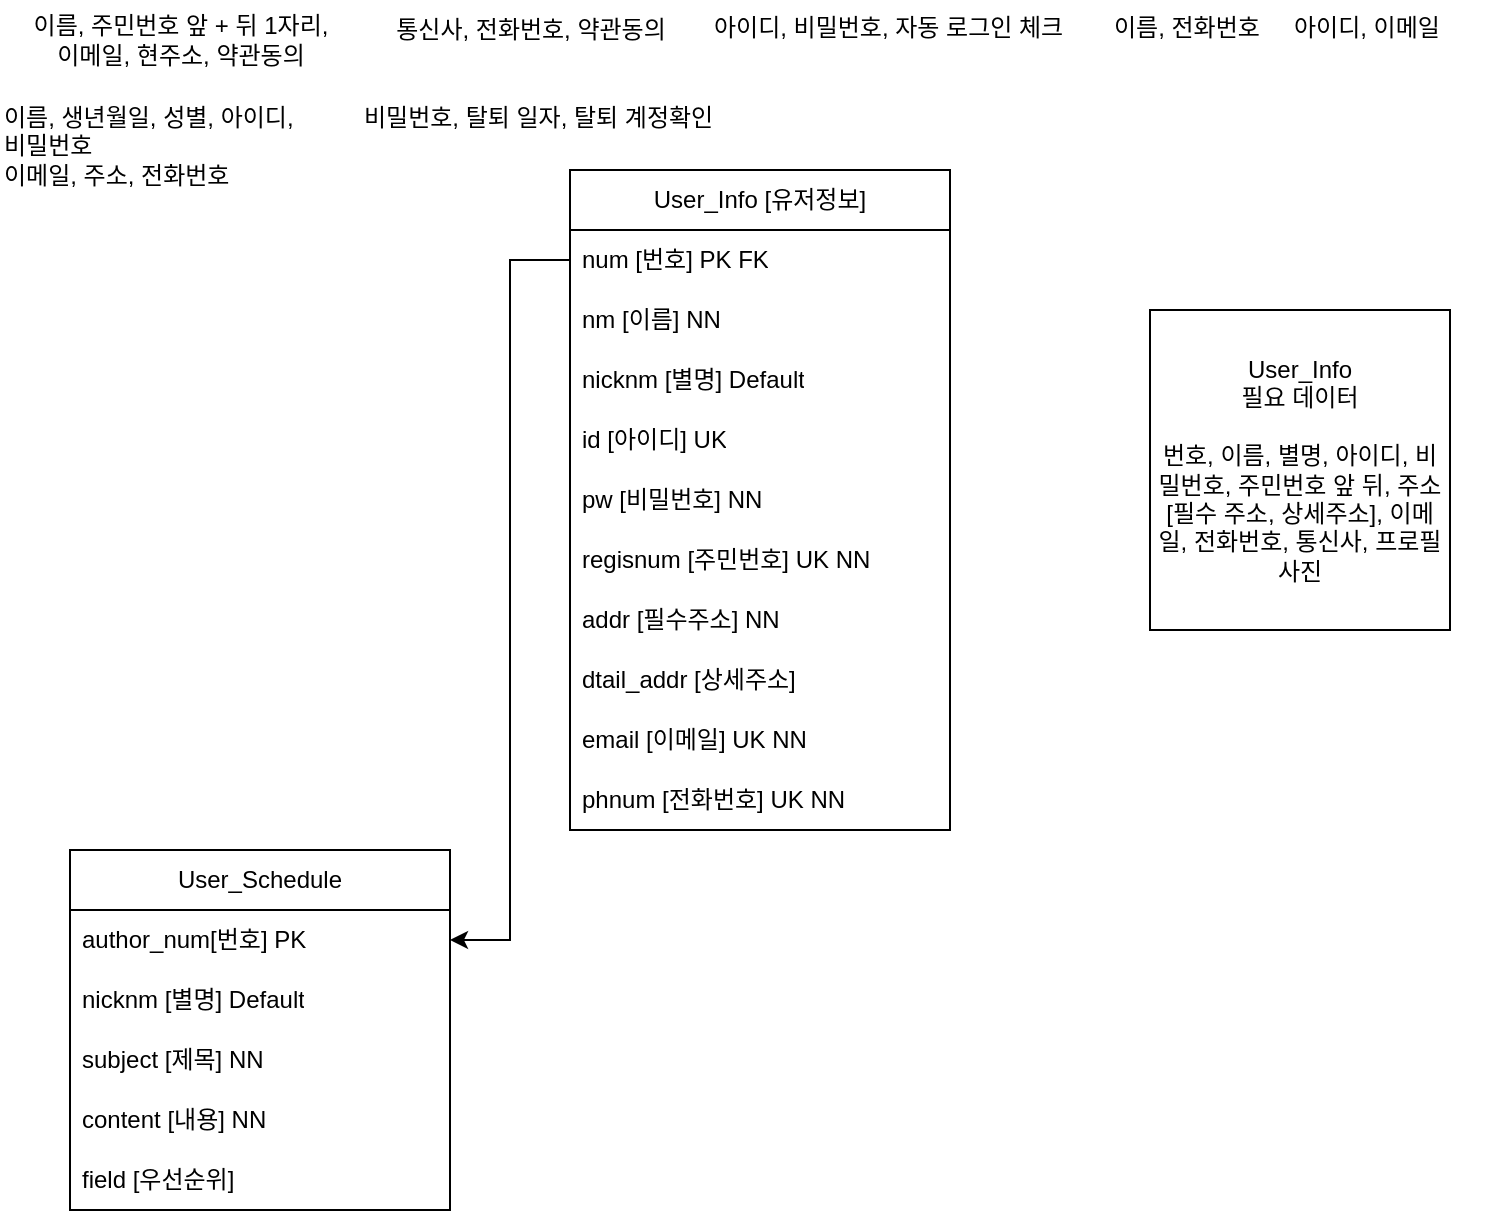 <mxfile version="24.7.17">
  <diagram name="페이지-1" id="YMai1YUVfUBF3lLc7sM1">
    <mxGraphModel dx="989" dy="610" grid="1" gridSize="10" guides="1" tooltips="1" connect="1" arrows="1" fold="1" page="1" pageScale="1" pageWidth="827" pageHeight="1169" math="0" shadow="0">
      <root>
        <mxCell id="0" />
        <mxCell id="1" parent="0" />
        <mxCell id="S7mDRHHhHcW8NyFeJlAd-3" value="User_Info [유저정보]" style="swimlane;fontStyle=0;childLayout=stackLayout;horizontal=1;startSize=30;horizontalStack=0;resizeParent=1;resizeParentMax=0;resizeLast=0;collapsible=1;marginBottom=0;whiteSpace=wrap;html=1;movable=1;resizable=1;rotatable=1;deletable=1;editable=1;locked=0;connectable=1;" parent="1" vertex="1">
          <mxGeometry x="300" y="90" width="190" height="330" as="geometry" />
        </mxCell>
        <mxCell id="S7mDRHHhHcW8NyFeJlAd-4" value="num [번호] PK FK" style="text;strokeColor=none;fillColor=none;align=left;verticalAlign=middle;spacingLeft=4;spacingRight=4;overflow=hidden;points=[[0,0.5],[1,0.5]];portConstraint=eastwest;rotatable=0;whiteSpace=wrap;html=1;" parent="S7mDRHHhHcW8NyFeJlAd-3" vertex="1">
          <mxGeometry y="30" width="190" height="30" as="geometry" />
        </mxCell>
        <mxCell id="S7mDRHHhHcW8NyFeJlAd-31" value="nm [이름] NN" style="text;strokeColor=none;fillColor=none;align=left;verticalAlign=middle;spacingLeft=4;spacingRight=4;overflow=hidden;points=[[0,0.5],[1,0.5]];portConstraint=eastwest;rotatable=0;whiteSpace=wrap;html=1;" parent="S7mDRHHhHcW8NyFeJlAd-3" vertex="1">
          <mxGeometry y="60" width="190" height="30" as="geometry" />
        </mxCell>
        <mxCell id="S7mDRHHhHcW8NyFeJlAd-27" value="nicknm [별명] Default" style="text;strokeColor=none;fillColor=none;align=left;verticalAlign=middle;spacingLeft=4;spacingRight=4;overflow=hidden;points=[[0,0.5],[1,0.5]];portConstraint=eastwest;rotatable=0;whiteSpace=wrap;html=1;" parent="S7mDRHHhHcW8NyFeJlAd-3" vertex="1">
          <mxGeometry y="90" width="190" height="30" as="geometry" />
        </mxCell>
        <mxCell id="S7mDRHHhHcW8NyFeJlAd-28" value="id [아이디] UK" style="text;strokeColor=none;fillColor=none;align=left;verticalAlign=middle;spacingLeft=4;spacingRight=4;overflow=hidden;points=[[0,0.5],[1,0.5]];portConstraint=eastwest;rotatable=0;whiteSpace=wrap;html=1;" parent="S7mDRHHhHcW8NyFeJlAd-3" vertex="1">
          <mxGeometry y="120" width="190" height="30" as="geometry" />
        </mxCell>
        <mxCell id="S7mDRHHhHcW8NyFeJlAd-29" value="pw&lt;span style=&quot;background-color: initial;&quot;&gt;&amp;nbsp;[비밀번호] NN&lt;/span&gt;" style="text;strokeColor=none;fillColor=none;align=left;verticalAlign=middle;spacingLeft=4;spacingRight=4;overflow=hidden;points=[[0,0.5],[1,0.5]];portConstraint=eastwest;rotatable=0;whiteSpace=wrap;html=1;" parent="S7mDRHHhHcW8NyFeJlAd-3" vertex="1">
          <mxGeometry y="150" width="190" height="30" as="geometry" />
        </mxCell>
        <mxCell id="S7mDRHHhHcW8NyFeJlAd-32" value="regisnum [주민번호] UK NN" style="text;strokeColor=none;fillColor=none;align=left;verticalAlign=middle;spacingLeft=4;spacingRight=4;overflow=hidden;points=[[0,0.5],[1,0.5]];portConstraint=eastwest;rotatable=0;whiteSpace=wrap;html=1;" parent="S7mDRHHhHcW8NyFeJlAd-3" vertex="1">
          <mxGeometry y="180" width="190" height="30" as="geometry" />
        </mxCell>
        <mxCell id="S7mDRHHhHcW8NyFeJlAd-33" value="addr [필수주소] NN" style="text;strokeColor=none;fillColor=none;align=left;verticalAlign=middle;spacingLeft=4;spacingRight=4;overflow=hidden;points=[[0,0.5],[1,0.5]];portConstraint=eastwest;rotatable=0;whiteSpace=wrap;html=1;" parent="S7mDRHHhHcW8NyFeJlAd-3" vertex="1">
          <mxGeometry y="210" width="190" height="30" as="geometry" />
        </mxCell>
        <mxCell id="S7mDRHHhHcW8NyFeJlAd-36" value="dtail_addr [상세주소]" style="text;strokeColor=none;fillColor=none;align=left;verticalAlign=middle;spacingLeft=4;spacingRight=4;overflow=hidden;points=[[0,0.5],[1,0.5]];portConstraint=eastwest;rotatable=0;whiteSpace=wrap;html=1;" parent="S7mDRHHhHcW8NyFeJlAd-3" vertex="1">
          <mxGeometry y="240" width="190" height="30" as="geometry" />
        </mxCell>
        <mxCell id="S7mDRHHhHcW8NyFeJlAd-34" value="email [이메일] UK NN" style="text;strokeColor=none;fillColor=none;align=left;verticalAlign=middle;spacingLeft=4;spacingRight=4;overflow=hidden;points=[[0,0.5],[1,0.5]];portConstraint=eastwest;rotatable=0;whiteSpace=wrap;html=1;" parent="S7mDRHHhHcW8NyFeJlAd-3" vertex="1">
          <mxGeometry y="270" width="190" height="30" as="geometry" />
        </mxCell>
        <mxCell id="S7mDRHHhHcW8NyFeJlAd-30" value="phnum [전화번호] UK NN" style="text;strokeColor=none;fillColor=none;align=left;verticalAlign=middle;spacingLeft=4;spacingRight=4;overflow=hidden;points=[[0,0.5],[1,0.5]];portConstraint=eastwest;rotatable=0;whiteSpace=wrap;html=1;" parent="S7mDRHHhHcW8NyFeJlAd-3" vertex="1">
          <mxGeometry y="300" width="190" height="30" as="geometry" />
        </mxCell>
        <mxCell id="S7mDRHHhHcW8NyFeJlAd-18" value="&lt;div&gt;이름, 주민번호 앞 + 뒤 1자리,&lt;/div&gt;&lt;div&gt;이메일, 현주소, 약관동의&lt;/div&gt;" style="text;html=1;align=center;verticalAlign=middle;resizable=0;points=[];autosize=1;strokeColor=none;fillColor=none;" parent="1" vertex="1">
          <mxGeometry x="15" y="5" width="180" height="40" as="geometry" />
        </mxCell>
        <mxCell id="S7mDRHHhHcW8NyFeJlAd-19" value="통신사, 전화번호, 약관동의" style="text;html=1;align=center;verticalAlign=middle;resizable=0;points=[];autosize=1;strokeColor=none;fillColor=none;" parent="1" vertex="1">
          <mxGeometry x="195" y="5" width="170" height="30" as="geometry" />
        </mxCell>
        <mxCell id="S7mDRHHhHcW8NyFeJlAd-20" value="아이디, 비밀번호, 자동 로그인 체크" style="text;whiteSpace=wrap;" parent="1" vertex="1">
          <mxGeometry x="370" y="5" width="220" height="40" as="geometry" />
        </mxCell>
        <mxCell id="S7mDRHHhHcW8NyFeJlAd-21" value="이름, 전화번호" style="text;whiteSpace=wrap;" parent="1" vertex="1">
          <mxGeometry x="570" y="5" width="110" height="40" as="geometry" />
        </mxCell>
        <mxCell id="S7mDRHHhHcW8NyFeJlAd-22" value="아이디, 이메일" style="text;whiteSpace=wrap;" parent="1" vertex="1">
          <mxGeometry x="660" y="5" width="110" height="40" as="geometry" />
        </mxCell>
        <mxCell id="S7mDRHHhHcW8NyFeJlAd-23" value="이름, 생년월일, 성별, 아이디,&#xa;비밀번호&#xa;이메일, 주소, 전화번호" style="text;whiteSpace=wrap;" parent="1" vertex="1">
          <mxGeometry x="15" y="50" width="190" height="70" as="geometry" />
        </mxCell>
        <mxCell id="S7mDRHHhHcW8NyFeJlAd-24" value="비밀번호, 탈퇴 일자, 탈퇴 계정확인" style="text;whiteSpace=wrap;" parent="1" vertex="1">
          <mxGeometry x="195" y="50" width="220" height="40" as="geometry" />
        </mxCell>
        <mxCell id="S7mDRHHhHcW8NyFeJlAd-26" value="User_Info&lt;br&gt;필요 데이터&lt;br&gt;&lt;br&gt;번호, 이름, 별명, 아이디, 비밀번호, 주민번호 앞 뒤, 주소[필수 주소, 상세주소], 이메일, 전화번호, 통신사, 프로필 사진" style="rounded=0;whiteSpace=wrap;html=1;" parent="1" vertex="1">
          <mxGeometry x="590" y="160" width="150" height="160" as="geometry" />
        </mxCell>
        <mxCell id="I9CSlLUvgXdBs6rNi_f5-2" value="User_Schedule" style="swimlane;fontStyle=0;childLayout=stackLayout;horizontal=1;startSize=30;horizontalStack=0;resizeParent=1;resizeParentMax=0;resizeLast=0;collapsible=1;marginBottom=0;whiteSpace=wrap;html=1;movable=1;resizable=1;rotatable=1;deletable=1;editable=1;locked=0;connectable=1;" parent="1" vertex="1">
          <mxGeometry x="50" y="430" width="190" height="180" as="geometry" />
        </mxCell>
        <mxCell id="I9CSlLUvgXdBs6rNi_f5-3" value="author_num[번호] PK" style="text;strokeColor=none;fillColor=none;align=left;verticalAlign=middle;spacingLeft=4;spacingRight=4;overflow=hidden;points=[[0,0.5],[1,0.5]];portConstraint=eastwest;rotatable=0;whiteSpace=wrap;html=1;" parent="I9CSlLUvgXdBs6rNi_f5-2" vertex="1">
          <mxGeometry y="30" width="190" height="30" as="geometry" />
        </mxCell>
        <mxCell id="I9CSlLUvgXdBs6rNi_f5-5" value="nicknm [별명] Default" style="text;strokeColor=none;fillColor=none;align=left;verticalAlign=middle;spacingLeft=4;spacingRight=4;overflow=hidden;points=[[0,0.5],[1,0.5]];portConstraint=eastwest;rotatable=0;whiteSpace=wrap;html=1;" parent="I9CSlLUvgXdBs6rNi_f5-2" vertex="1">
          <mxGeometry y="60" width="190" height="30" as="geometry" />
        </mxCell>
        <mxCell id="I9CSlLUvgXdBs6rNi_f5-15" value="subject [제목] NN" style="text;strokeColor=none;fillColor=none;align=left;verticalAlign=middle;spacingLeft=4;spacingRight=4;overflow=hidden;points=[[0,0.5],[1,0.5]];portConstraint=eastwest;rotatable=0;whiteSpace=wrap;html=1;" parent="I9CSlLUvgXdBs6rNi_f5-2" vertex="1">
          <mxGeometry y="90" width="190" height="30" as="geometry" />
        </mxCell>
        <mxCell id="I9CSlLUvgXdBs6rNi_f5-16" value="content [내용] NN" style="text;strokeColor=none;fillColor=none;align=left;verticalAlign=middle;spacingLeft=4;spacingRight=4;overflow=hidden;points=[[0,0.5],[1,0.5]];portConstraint=eastwest;rotatable=0;whiteSpace=wrap;html=1;" parent="I9CSlLUvgXdBs6rNi_f5-2" vertex="1">
          <mxGeometry y="120" width="190" height="30" as="geometry" />
        </mxCell>
        <mxCell id="I9CSlLUvgXdBs6rNi_f5-17" value="field [우선순위]" style="text;strokeColor=none;fillColor=none;align=left;verticalAlign=middle;spacingLeft=4;spacingRight=4;overflow=hidden;points=[[0,0.5],[1,0.5]];portConstraint=eastwest;rotatable=0;whiteSpace=wrap;html=1;" parent="I9CSlLUvgXdBs6rNi_f5-2" vertex="1">
          <mxGeometry y="150" width="190" height="30" as="geometry" />
        </mxCell>
        <mxCell id="I9CSlLUvgXdBs6rNi_f5-14" style="edgeStyle=orthogonalEdgeStyle;rounded=0;orthogonalLoop=1;jettySize=auto;html=1;exitX=0;exitY=0.5;exitDx=0;exitDy=0;" parent="1" source="S7mDRHHhHcW8NyFeJlAd-4" target="I9CSlLUvgXdBs6rNi_f5-3" edge="1">
          <mxGeometry relative="1" as="geometry" />
        </mxCell>
      </root>
    </mxGraphModel>
  </diagram>
</mxfile>
